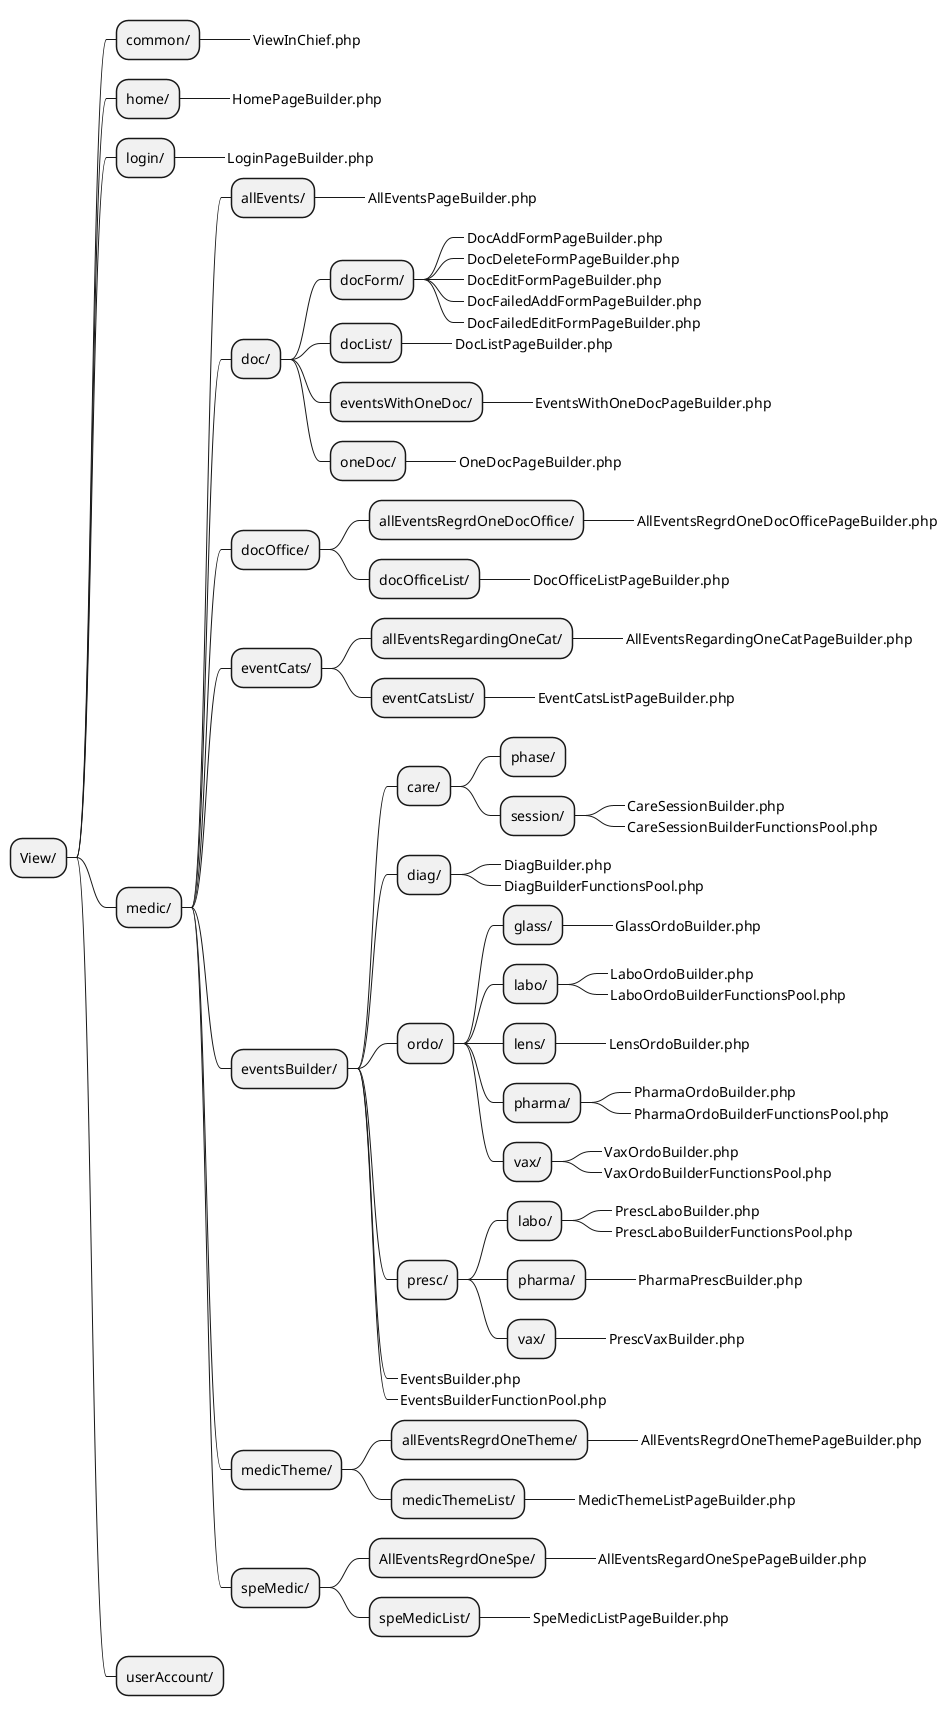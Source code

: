 @startmindmap

skinparam ClassFontSize 11
skinparam ClassFontName Verdana


* View/

** common/
***_ ViewInChief.php

** home/
***_ HomePageBuilder.php

** login/
***_ LoginPageBuilder.php

** medic/
*** allEvents/
****_ AllEventsPageBuilder.php

*** doc/
**** docForm/
*****_ DocAddFormPageBuilder.php
*****_ DocDeleteFormPageBuilder.php
*****_ DocEditFormPageBuilder.php
*****_ DocFailedAddFormPageBuilder.php
*****_ DocFailedEditFormPageBuilder.php

**** docList/
*****_ DocListPageBuilder.php

**** eventsWithOneDoc/
*****_ EventsWithOneDocPageBuilder.php

**** oneDoc/
*****_ OneDocPageBuilder.php

*** docOffice/
**** allEventsRegrdOneDocOffice/
*****_ AllEventsRegrdOneDocOfficePageBuilder.php

**** docOfficeList/
*****_ DocOfficeListPageBuilder.php


*** eventCats/
**** allEventsRegardingOneCat/
*****_ AllEventsRegardingOneCatPageBuilder.php

**** eventCatsList/
*****_ EventCatsListPageBuilder.php

*** eventsBuilder/
**** care/
***** phase/

***** session/
******_ CareSessionBuilder.php
******_ CareSessionBuilderFunctionsPool.php

**** diag/
*****_ DiagBuilder.php
*****_ DiagBuilderFunctionsPool.php

**** ordo/
***** glass/
******_ GlassOrdoBuilder.php

***** labo/
******_ LaboOrdoBuilder.php
******_ LaboOrdoBuilderFunctionsPool.php

***** lens/
******_ LensOrdoBuilder.php

***** pharma/
******_ PharmaOrdoBuilder.php
******_ PharmaOrdoBuilderFunctionsPool.php

***** vax/
******_ VaxOrdoBuilder.php
******_ VaxOrdoBuilderFunctionsPool.php

**** presc/
***** labo/
******_ PrescLaboBuilder.php
******_ PrescLaboBuilderFunctionsPool.php

***** pharma/
******_ PharmaPrescBuilder.php

***** vax/
******_ PrescVaxBuilder.php


****_ EventsBuilder.php
****_ EventsBuilderFunctionPool.php

*** medicTheme/
**** allEventsRegrdOneTheme/
*****_ AllEventsRegrdOneThemePageBuilder.php

**** medicThemeList/
*****_ MedicThemeListPageBuilder.php

*** speMedic/
**** AllEventsRegrdOneSpe/
*****_ AllEventsRegardOneSpePageBuilder.php

**** speMedicList/
*****_ SpeMedicListPageBuilder.php

** userAccount/



@endmindmap